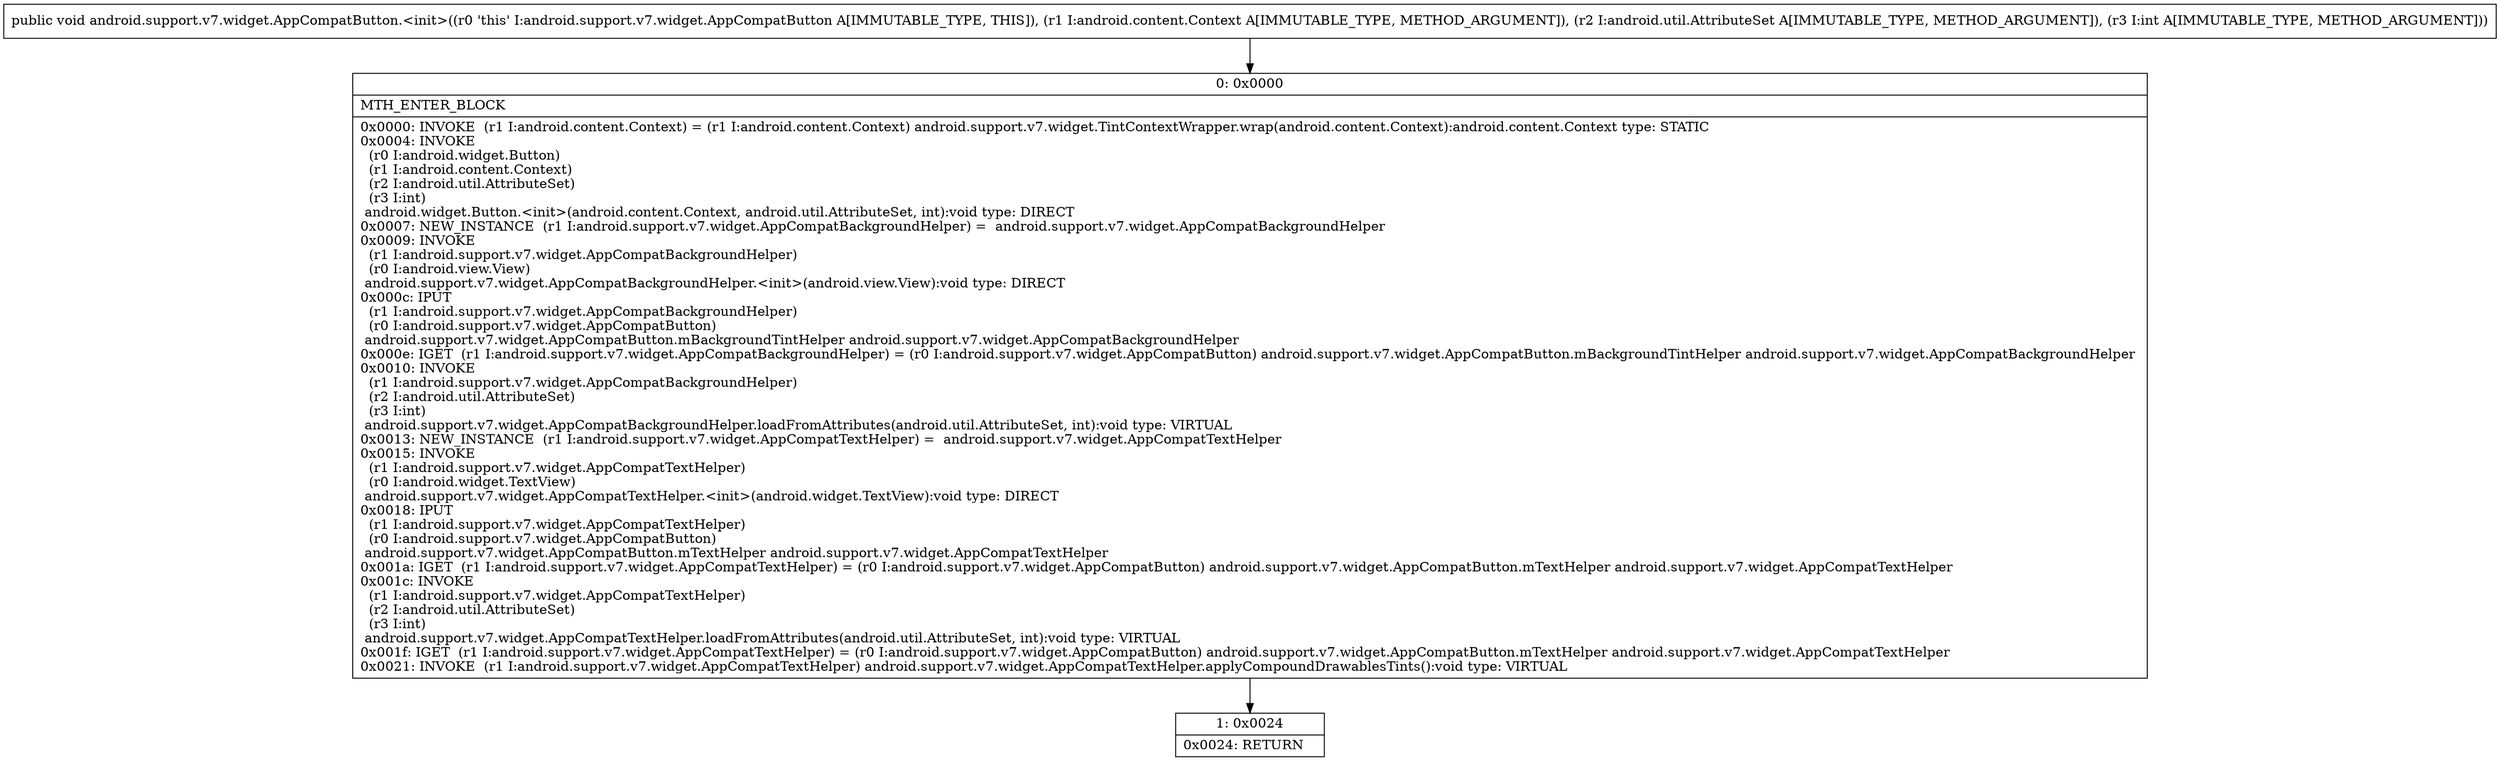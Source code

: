 digraph "CFG forandroid.support.v7.widget.AppCompatButton.\<init\>(Landroid\/content\/Context;Landroid\/util\/AttributeSet;I)V" {
Node_0 [shape=record,label="{0\:\ 0x0000|MTH_ENTER_BLOCK\l|0x0000: INVOKE  (r1 I:android.content.Context) = (r1 I:android.content.Context) android.support.v7.widget.TintContextWrapper.wrap(android.content.Context):android.content.Context type: STATIC \l0x0004: INVOKE  \l  (r0 I:android.widget.Button)\l  (r1 I:android.content.Context)\l  (r2 I:android.util.AttributeSet)\l  (r3 I:int)\l android.widget.Button.\<init\>(android.content.Context, android.util.AttributeSet, int):void type: DIRECT \l0x0007: NEW_INSTANCE  (r1 I:android.support.v7.widget.AppCompatBackgroundHelper) =  android.support.v7.widget.AppCompatBackgroundHelper \l0x0009: INVOKE  \l  (r1 I:android.support.v7.widget.AppCompatBackgroundHelper)\l  (r0 I:android.view.View)\l android.support.v7.widget.AppCompatBackgroundHelper.\<init\>(android.view.View):void type: DIRECT \l0x000c: IPUT  \l  (r1 I:android.support.v7.widget.AppCompatBackgroundHelper)\l  (r0 I:android.support.v7.widget.AppCompatButton)\l android.support.v7.widget.AppCompatButton.mBackgroundTintHelper android.support.v7.widget.AppCompatBackgroundHelper \l0x000e: IGET  (r1 I:android.support.v7.widget.AppCompatBackgroundHelper) = (r0 I:android.support.v7.widget.AppCompatButton) android.support.v7.widget.AppCompatButton.mBackgroundTintHelper android.support.v7.widget.AppCompatBackgroundHelper \l0x0010: INVOKE  \l  (r1 I:android.support.v7.widget.AppCompatBackgroundHelper)\l  (r2 I:android.util.AttributeSet)\l  (r3 I:int)\l android.support.v7.widget.AppCompatBackgroundHelper.loadFromAttributes(android.util.AttributeSet, int):void type: VIRTUAL \l0x0013: NEW_INSTANCE  (r1 I:android.support.v7.widget.AppCompatTextHelper) =  android.support.v7.widget.AppCompatTextHelper \l0x0015: INVOKE  \l  (r1 I:android.support.v7.widget.AppCompatTextHelper)\l  (r0 I:android.widget.TextView)\l android.support.v7.widget.AppCompatTextHelper.\<init\>(android.widget.TextView):void type: DIRECT \l0x0018: IPUT  \l  (r1 I:android.support.v7.widget.AppCompatTextHelper)\l  (r0 I:android.support.v7.widget.AppCompatButton)\l android.support.v7.widget.AppCompatButton.mTextHelper android.support.v7.widget.AppCompatTextHelper \l0x001a: IGET  (r1 I:android.support.v7.widget.AppCompatTextHelper) = (r0 I:android.support.v7.widget.AppCompatButton) android.support.v7.widget.AppCompatButton.mTextHelper android.support.v7.widget.AppCompatTextHelper \l0x001c: INVOKE  \l  (r1 I:android.support.v7.widget.AppCompatTextHelper)\l  (r2 I:android.util.AttributeSet)\l  (r3 I:int)\l android.support.v7.widget.AppCompatTextHelper.loadFromAttributes(android.util.AttributeSet, int):void type: VIRTUAL \l0x001f: IGET  (r1 I:android.support.v7.widget.AppCompatTextHelper) = (r0 I:android.support.v7.widget.AppCompatButton) android.support.v7.widget.AppCompatButton.mTextHelper android.support.v7.widget.AppCompatTextHelper \l0x0021: INVOKE  (r1 I:android.support.v7.widget.AppCompatTextHelper) android.support.v7.widget.AppCompatTextHelper.applyCompoundDrawablesTints():void type: VIRTUAL \l}"];
Node_1 [shape=record,label="{1\:\ 0x0024|0x0024: RETURN   \l}"];
MethodNode[shape=record,label="{public void android.support.v7.widget.AppCompatButton.\<init\>((r0 'this' I:android.support.v7.widget.AppCompatButton A[IMMUTABLE_TYPE, THIS]), (r1 I:android.content.Context A[IMMUTABLE_TYPE, METHOD_ARGUMENT]), (r2 I:android.util.AttributeSet A[IMMUTABLE_TYPE, METHOD_ARGUMENT]), (r3 I:int A[IMMUTABLE_TYPE, METHOD_ARGUMENT])) }"];
MethodNode -> Node_0;
Node_0 -> Node_1;
}

